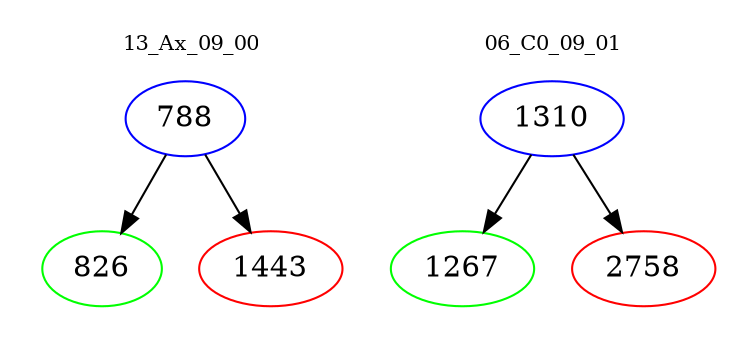 digraph{
subgraph cluster_0 {
color = white
label = "13_Ax_09_00";
fontsize=10;
T0_788 [label="788", color="blue"]
T0_788 -> T0_826 [color="black"]
T0_826 [label="826", color="green"]
T0_788 -> T0_1443 [color="black"]
T0_1443 [label="1443", color="red"]
}
subgraph cluster_1 {
color = white
label = "06_C0_09_01";
fontsize=10;
T1_1310 [label="1310", color="blue"]
T1_1310 -> T1_1267 [color="black"]
T1_1267 [label="1267", color="green"]
T1_1310 -> T1_2758 [color="black"]
T1_2758 [label="2758", color="red"]
}
}
